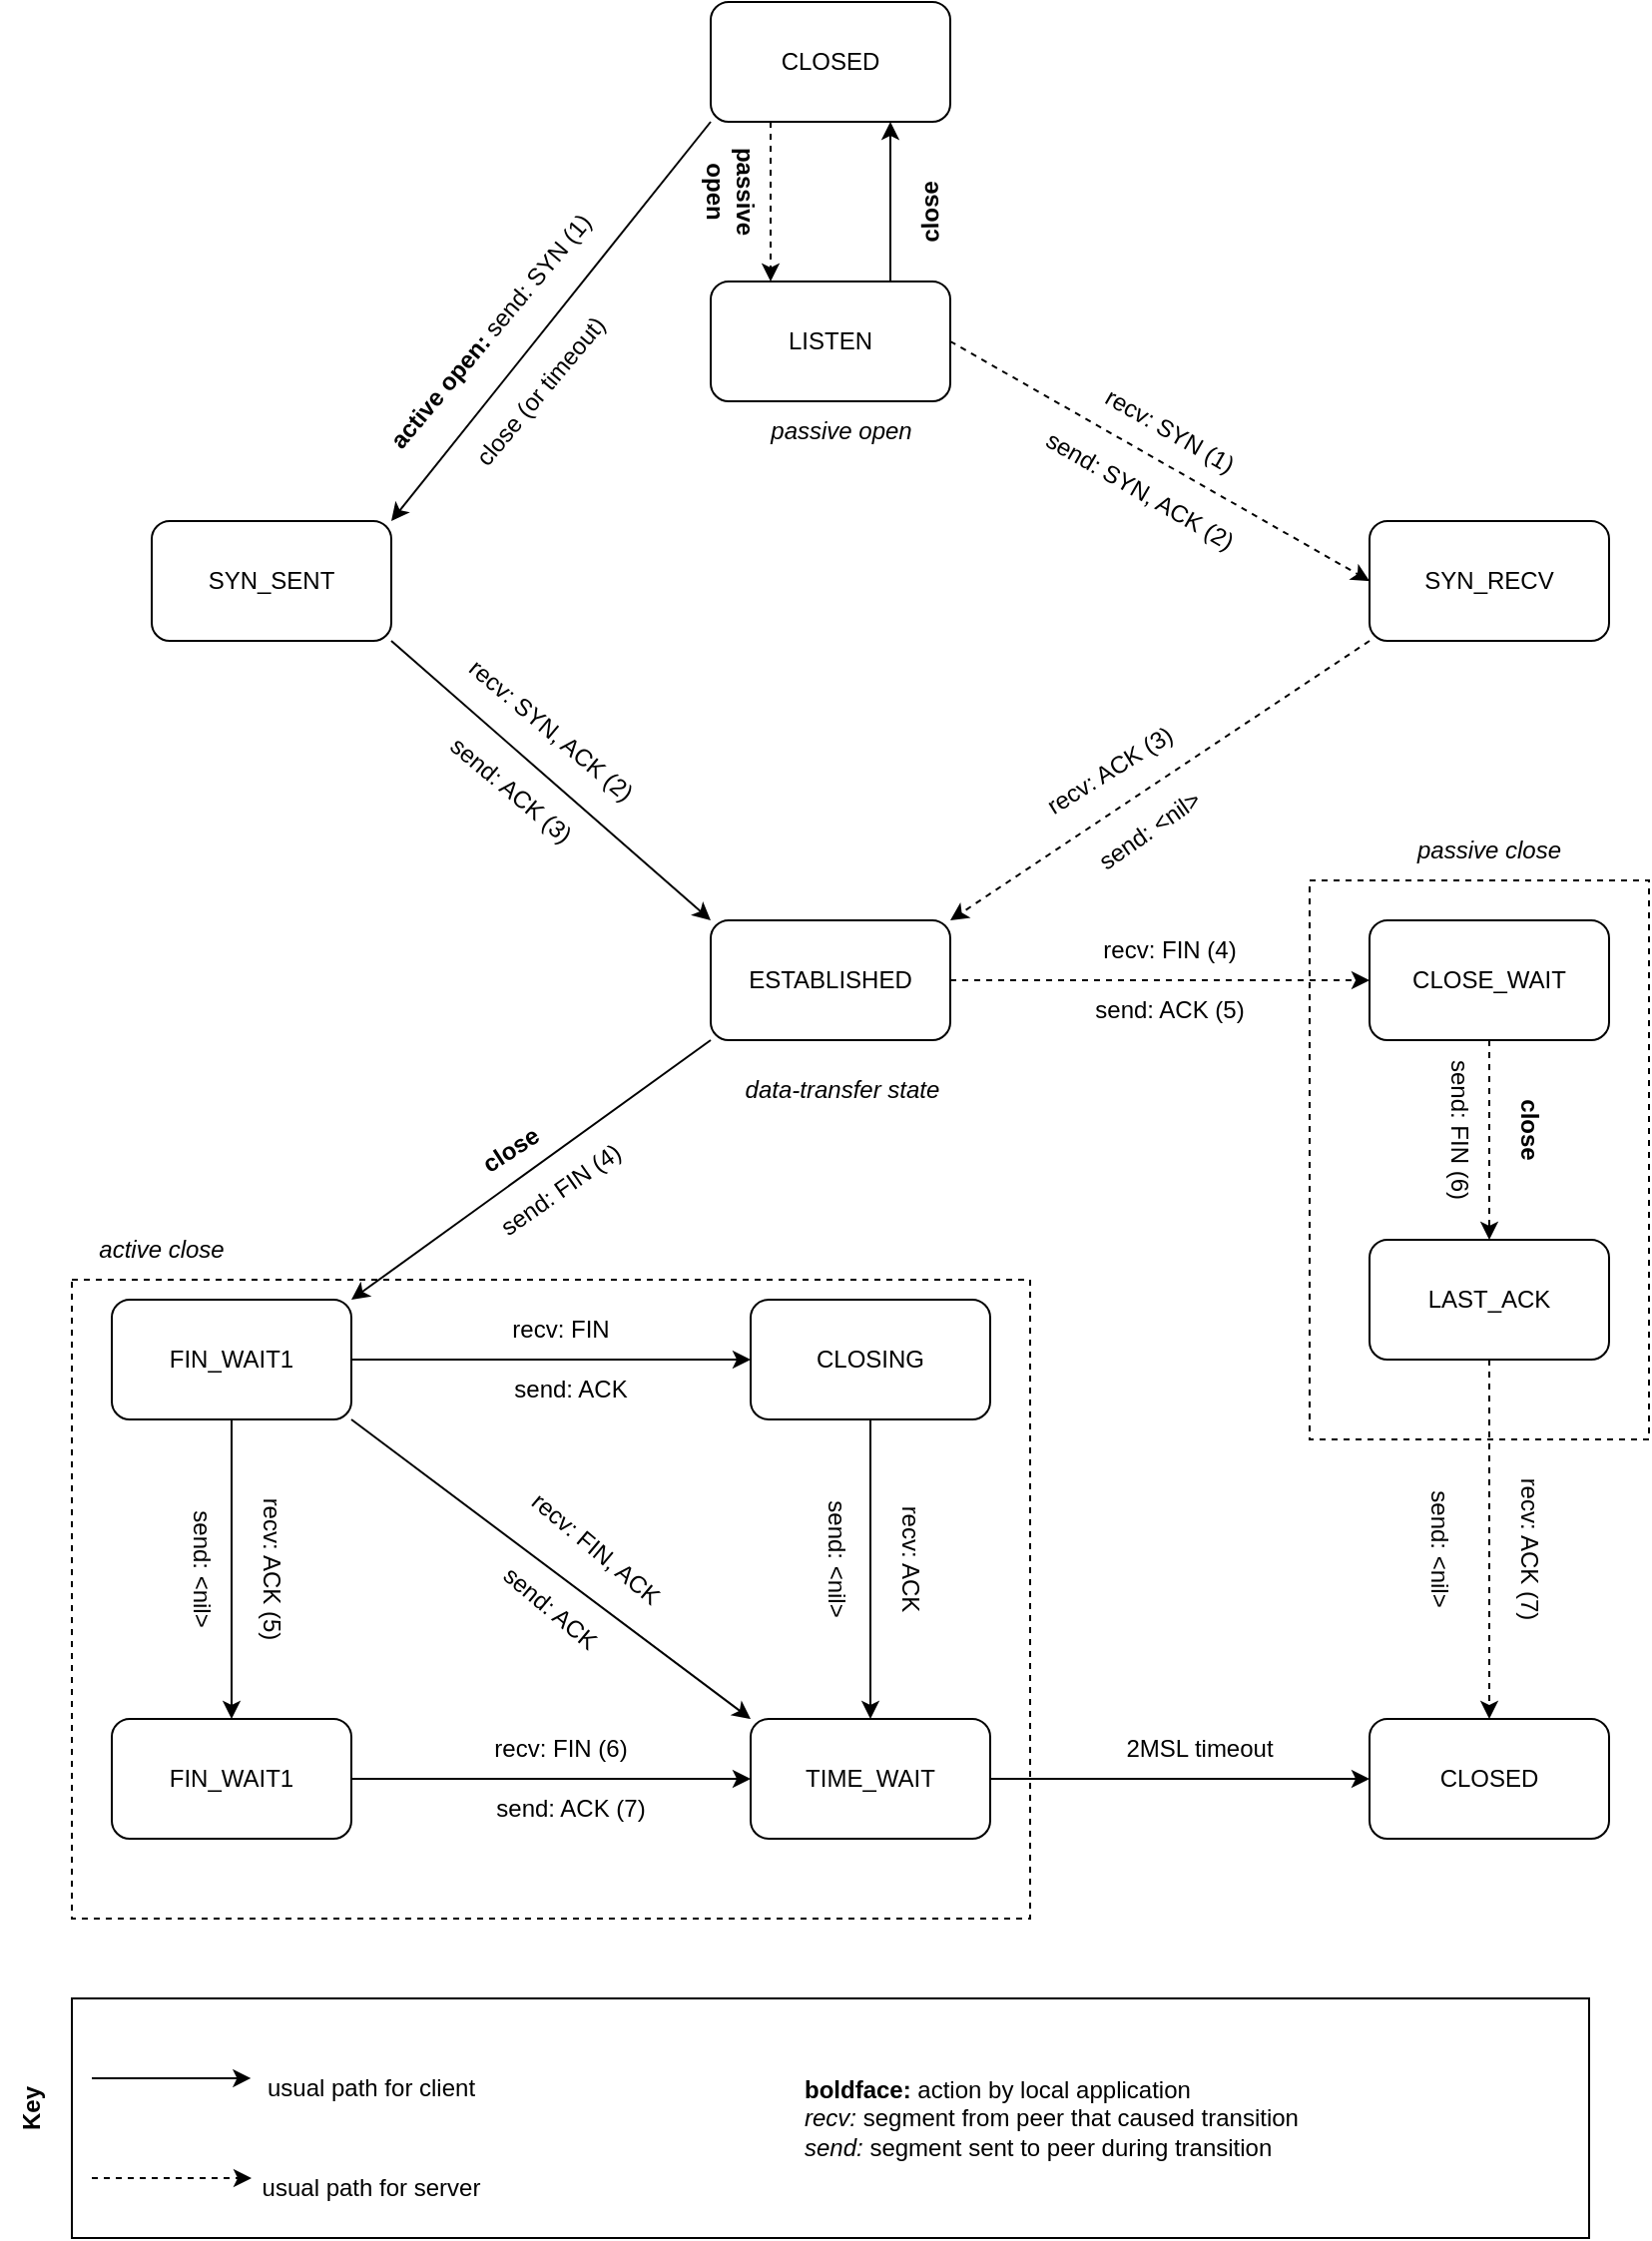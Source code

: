 <mxfile version="27.1.1">
  <diagram name="Page-1" id="3ZngSQx3QDIN_D5j1vdW">
    <mxGraphModel dx="1595" dy="898" grid="1" gridSize="10" guides="1" tooltips="1" connect="1" arrows="1" fold="1" page="1" pageScale="1" pageWidth="850" pageHeight="1100" math="0" shadow="0">
      <root>
        <mxCell id="0" />
        <mxCell id="1" parent="0" />
        <mxCell id="7s9qfy1FpKt1Sq4vfBmT-72" value="" style="rounded=0;whiteSpace=wrap;html=1;dashed=1;" vertex="1" parent="1">
          <mxGeometry x="660" y="520" width="170" height="280" as="geometry" />
        </mxCell>
        <mxCell id="7s9qfy1FpKt1Sq4vfBmT-10" style="edgeStyle=orthogonalEdgeStyle;rounded=0;orthogonalLoop=1;jettySize=auto;html=1;exitX=0.25;exitY=1;exitDx=0;exitDy=0;entryX=0.25;entryY=0;entryDx=0;entryDy=0;dashed=1;" edge="1" parent="1" source="7s9qfy1FpKt1Sq4vfBmT-1" target="7s9qfy1FpKt1Sq4vfBmT-9">
          <mxGeometry relative="1" as="geometry" />
        </mxCell>
        <mxCell id="7s9qfy1FpKt1Sq4vfBmT-1" value="CLOSED" style="rounded=1;whiteSpace=wrap;html=1;" vertex="1" parent="1">
          <mxGeometry x="360" y="80" width="120" height="60" as="geometry" />
        </mxCell>
        <mxCell id="7s9qfy1FpKt1Sq4vfBmT-2" value="SYN_SENT" style="rounded=1;whiteSpace=wrap;html=1;" vertex="1" parent="1">
          <mxGeometry x="80" y="340" width="120" height="60" as="geometry" />
        </mxCell>
        <mxCell id="7s9qfy1FpKt1Sq4vfBmT-3" value="SYN_RECV" style="rounded=1;whiteSpace=wrap;html=1;" vertex="1" parent="1">
          <mxGeometry x="690" y="340" width="120" height="60" as="geometry" />
        </mxCell>
        <mxCell id="7s9qfy1FpKt1Sq4vfBmT-5" value="&lt;b&gt;active open:&amp;nbsp;&lt;/b&gt;send: SYN (1)" style="text;html=1;align=center;verticalAlign=middle;whiteSpace=wrap;rounded=0;rotation=-50;" vertex="1" parent="1">
          <mxGeometry x="170" y="230" width="160" height="30" as="geometry" />
        </mxCell>
        <mxCell id="7s9qfy1FpKt1Sq4vfBmT-6" value="close (or timeout)" style="text;html=1;align=center;verticalAlign=middle;whiteSpace=wrap;rounded=0;rotation=-50;" vertex="1" parent="1">
          <mxGeometry x="210" y="260" width="130" height="30" as="geometry" />
        </mxCell>
        <mxCell id="7s9qfy1FpKt1Sq4vfBmT-11" style="edgeStyle=orthogonalEdgeStyle;rounded=0;orthogonalLoop=1;jettySize=auto;html=1;exitX=0.75;exitY=0;exitDx=0;exitDy=0;entryX=0.75;entryY=1;entryDx=0;entryDy=0;" edge="1" parent="1" source="7s9qfy1FpKt1Sq4vfBmT-9" target="7s9qfy1FpKt1Sq4vfBmT-1">
          <mxGeometry relative="1" as="geometry" />
        </mxCell>
        <mxCell id="7s9qfy1FpKt1Sq4vfBmT-9" value="LISTEN" style="rounded=1;whiteSpace=wrap;html=1;" vertex="1" parent="1">
          <mxGeometry x="360" y="220" width="120" height="60" as="geometry" />
        </mxCell>
        <mxCell id="7s9qfy1FpKt1Sq4vfBmT-12" value="&lt;b&gt;passive open&lt;/b&gt;" style="text;html=1;align=center;verticalAlign=middle;whiteSpace=wrap;rounded=0;rotation=90;" vertex="1" parent="1">
          <mxGeometry x="340" y="160" width="60" height="30" as="geometry" />
        </mxCell>
        <mxCell id="7s9qfy1FpKt1Sq4vfBmT-14" value="&lt;b&gt;close&lt;/b&gt;" style="text;html=1;align=center;verticalAlign=middle;whiteSpace=wrap;rounded=0;rotation=-91;" vertex="1" parent="1">
          <mxGeometry x="440" y="170" width="60" height="30" as="geometry" />
        </mxCell>
        <mxCell id="7s9qfy1FpKt1Sq4vfBmT-15" value="&lt;i&gt;passive open&lt;/i&gt;" style="text;html=1;align=center;verticalAlign=middle;whiteSpace=wrap;rounded=0;" vertex="1" parent="1">
          <mxGeometry x="388" y="280" width="75" height="30" as="geometry" />
        </mxCell>
        <mxCell id="7s9qfy1FpKt1Sq4vfBmT-17" value="" style="endArrow=classic;html=1;rounded=0;entryX=0;entryY=0.5;entryDx=0;entryDy=0;exitX=1;exitY=0.5;exitDx=0;exitDy=0;dashed=1;" edge="1" parent="1" source="7s9qfy1FpKt1Sq4vfBmT-9" target="7s9qfy1FpKt1Sq4vfBmT-3">
          <mxGeometry width="50" height="50" relative="1" as="geometry">
            <mxPoint x="380" y="450" as="sourcePoint" />
            <mxPoint x="430" y="400" as="targetPoint" />
          </mxGeometry>
        </mxCell>
        <mxCell id="7s9qfy1FpKt1Sq4vfBmT-18" value="recv: SYN (1)" style="text;html=1;align=center;verticalAlign=middle;whiteSpace=wrap;rounded=0;rotation=30;" vertex="1" parent="1">
          <mxGeometry x="550" y="280" width="80" height="30" as="geometry" />
        </mxCell>
        <mxCell id="7s9qfy1FpKt1Sq4vfBmT-19" value="send: SYN, ACK (2)" style="text;html=1;align=center;verticalAlign=middle;whiteSpace=wrap;rounded=0;rotation=30;" vertex="1" parent="1">
          <mxGeometry x="520" y="310" width="110" height="30" as="geometry" />
        </mxCell>
        <mxCell id="7s9qfy1FpKt1Sq4vfBmT-28" style="edgeStyle=orthogonalEdgeStyle;rounded=0;orthogonalLoop=1;jettySize=auto;html=1;exitX=1;exitY=0.5;exitDx=0;exitDy=0;entryX=0;entryY=0.5;entryDx=0;entryDy=0;dashed=1;" edge="1" parent="1" source="7s9qfy1FpKt1Sq4vfBmT-20" target="7s9qfy1FpKt1Sq4vfBmT-27">
          <mxGeometry relative="1" as="geometry" />
        </mxCell>
        <mxCell id="7s9qfy1FpKt1Sq4vfBmT-20" value="ESTABLISHED" style="rounded=1;whiteSpace=wrap;html=1;" vertex="1" parent="1">
          <mxGeometry x="360" y="540" width="120" height="60" as="geometry" />
        </mxCell>
        <mxCell id="7s9qfy1FpKt1Sq4vfBmT-21" value="" style="endArrow=classic;html=1;rounded=0;exitX=1;exitY=1;exitDx=0;exitDy=0;entryX=0;entryY=0;entryDx=0;entryDy=0;" edge="1" parent="1" source="7s9qfy1FpKt1Sq4vfBmT-2" target="7s9qfy1FpKt1Sq4vfBmT-20">
          <mxGeometry width="50" height="50" relative="1" as="geometry">
            <mxPoint x="380" y="450" as="sourcePoint" />
            <mxPoint x="430" y="400" as="targetPoint" />
          </mxGeometry>
        </mxCell>
        <mxCell id="7s9qfy1FpKt1Sq4vfBmT-22" value="" style="endArrow=classic;html=1;rounded=0;exitX=0;exitY=1;exitDx=0;exitDy=0;entryX=1;entryY=0;entryDx=0;entryDy=0;dashed=1;" edge="1" parent="1" source="7s9qfy1FpKt1Sq4vfBmT-3" target="7s9qfy1FpKt1Sq4vfBmT-20">
          <mxGeometry width="50" height="50" relative="1" as="geometry">
            <mxPoint x="380" y="450" as="sourcePoint" />
            <mxPoint x="430" y="400" as="targetPoint" />
          </mxGeometry>
        </mxCell>
        <mxCell id="7s9qfy1FpKt1Sq4vfBmT-23" value="recv: SYN, ACK (2)" style="text;html=1;align=center;verticalAlign=middle;whiteSpace=wrap;rounded=0;rotation=40;" vertex="1" parent="1">
          <mxGeometry x="220" y="430" width="120" height="30" as="geometry" />
        </mxCell>
        <mxCell id="7s9qfy1FpKt1Sq4vfBmT-24" value="send: ACK (3)" style="text;html=1;align=center;verticalAlign=middle;whiteSpace=wrap;rounded=0;rotation=40;" vertex="1" parent="1">
          <mxGeometry x="200.004" y="459.998" width="120" height="30" as="geometry" />
        </mxCell>
        <mxCell id="7s9qfy1FpKt1Sq4vfBmT-25" value="recv: ACK (3)" style="text;html=1;align=center;verticalAlign=middle;whiteSpace=wrap;rounded=0;rotation=-32;" vertex="1" parent="1">
          <mxGeometry x="500.004" y="449.998" width="120" height="30" as="geometry" />
        </mxCell>
        <mxCell id="7s9qfy1FpKt1Sq4vfBmT-26" value="send: &amp;lt;nil&amp;gt;" style="text;html=1;align=center;verticalAlign=middle;whiteSpace=wrap;rounded=0;rotation=-35;" vertex="1" parent="1">
          <mxGeometry x="520.004" y="479.998" width="120" height="30" as="geometry" />
        </mxCell>
        <mxCell id="7s9qfy1FpKt1Sq4vfBmT-56" style="edgeStyle=orthogonalEdgeStyle;rounded=0;orthogonalLoop=1;jettySize=auto;html=1;exitX=0.5;exitY=1;exitDx=0;exitDy=0;entryX=0.5;entryY=0;entryDx=0;entryDy=0;dashed=1;" edge="1" parent="1" source="7s9qfy1FpKt1Sq4vfBmT-27" target="7s9qfy1FpKt1Sq4vfBmT-55">
          <mxGeometry relative="1" as="geometry" />
        </mxCell>
        <mxCell id="7s9qfy1FpKt1Sq4vfBmT-27" value="CLOSE_WAIT" style="rounded=1;whiteSpace=wrap;html=1;" vertex="1" parent="1">
          <mxGeometry x="690" y="540" width="120" height="60" as="geometry" />
        </mxCell>
        <mxCell id="7s9qfy1FpKt1Sq4vfBmT-29" value="recv: FIN (4)" style="text;html=1;align=center;verticalAlign=middle;whiteSpace=wrap;rounded=0;" vertex="1" parent="1">
          <mxGeometry x="550" y="540" width="80" height="30" as="geometry" />
        </mxCell>
        <mxCell id="7s9qfy1FpKt1Sq4vfBmT-30" value="send: ACK (5)" style="text;html=1;align=center;verticalAlign=middle;whiteSpace=wrap;rounded=0;" vertex="1" parent="1">
          <mxGeometry x="550" y="570" width="80" height="30" as="geometry" />
        </mxCell>
        <mxCell id="7s9qfy1FpKt1Sq4vfBmT-31" value="" style="rounded=0;whiteSpace=wrap;html=1;dashed=1;" vertex="1" parent="1">
          <mxGeometry x="40" y="720" width="480" height="320" as="geometry" />
        </mxCell>
        <mxCell id="7s9qfy1FpKt1Sq4vfBmT-38" style="edgeStyle=orthogonalEdgeStyle;rounded=0;orthogonalLoop=1;jettySize=auto;html=1;exitX=1;exitY=0.5;exitDx=0;exitDy=0;" edge="1" parent="1" source="7s9qfy1FpKt1Sq4vfBmT-32" target="7s9qfy1FpKt1Sq4vfBmT-37">
          <mxGeometry relative="1" as="geometry" />
        </mxCell>
        <mxCell id="7s9qfy1FpKt1Sq4vfBmT-44" style="edgeStyle=orthogonalEdgeStyle;rounded=0;orthogonalLoop=1;jettySize=auto;html=1;exitX=0.5;exitY=1;exitDx=0;exitDy=0;entryX=0.5;entryY=0;entryDx=0;entryDy=0;" edge="1" parent="1" source="7s9qfy1FpKt1Sq4vfBmT-32" target="7s9qfy1FpKt1Sq4vfBmT-43">
          <mxGeometry relative="1" as="geometry" />
        </mxCell>
        <mxCell id="7s9qfy1FpKt1Sq4vfBmT-32" value="FIN_WAIT1" style="rounded=1;whiteSpace=wrap;html=1;" vertex="1" parent="1">
          <mxGeometry x="60" y="730" width="120" height="60" as="geometry" />
        </mxCell>
        <mxCell id="7s9qfy1FpKt1Sq4vfBmT-33" value="" style="endArrow=classic;html=1;rounded=0;entryX=1;entryY=0;entryDx=0;entryDy=0;exitX=0;exitY=1;exitDx=0;exitDy=0;" edge="1" parent="1" source="7s9qfy1FpKt1Sq4vfBmT-20" target="7s9qfy1FpKt1Sq4vfBmT-32">
          <mxGeometry width="50" height="50" relative="1" as="geometry">
            <mxPoint x="380" y="680" as="sourcePoint" />
            <mxPoint x="430" y="630" as="targetPoint" />
          </mxGeometry>
        </mxCell>
        <mxCell id="7s9qfy1FpKt1Sq4vfBmT-34" value="&lt;b&gt;close&lt;/b&gt;" style="text;html=1;align=center;verticalAlign=middle;whiteSpace=wrap;rounded=0;rotation=-33;" vertex="1" parent="1">
          <mxGeometry x="230" y="640" width="60" height="30" as="geometry" />
        </mxCell>
        <mxCell id="7s9qfy1FpKt1Sq4vfBmT-35" value="send: FIN (4)" style="text;html=1;align=center;verticalAlign=middle;whiteSpace=wrap;rounded=0;rotation=-35;" vertex="1" parent="1">
          <mxGeometry x="240" y="660" width="90" height="30" as="geometry" />
        </mxCell>
        <mxCell id="7s9qfy1FpKt1Sq4vfBmT-36" value="&lt;i&gt;active close&lt;/i&gt;" style="text;html=1;align=center;verticalAlign=middle;whiteSpace=wrap;rounded=0;" vertex="1" parent="1">
          <mxGeometry x="40" y="690" width="90" height="30" as="geometry" />
        </mxCell>
        <mxCell id="7s9qfy1FpKt1Sq4vfBmT-42" style="edgeStyle=orthogonalEdgeStyle;rounded=0;orthogonalLoop=1;jettySize=auto;html=1;exitX=0.5;exitY=1;exitDx=0;exitDy=0;entryX=0.5;entryY=0;entryDx=0;entryDy=0;" edge="1" parent="1" source="7s9qfy1FpKt1Sq4vfBmT-37" target="7s9qfy1FpKt1Sq4vfBmT-41">
          <mxGeometry relative="1" as="geometry" />
        </mxCell>
        <mxCell id="7s9qfy1FpKt1Sq4vfBmT-37" value="CLOSING" style="rounded=1;whiteSpace=wrap;html=1;" vertex="1" parent="1">
          <mxGeometry x="380" y="730" width="120" height="60" as="geometry" />
        </mxCell>
        <mxCell id="7s9qfy1FpKt1Sq4vfBmT-39" value="recv: FIN" style="text;html=1;align=center;verticalAlign=middle;whiteSpace=wrap;rounded=0;" vertex="1" parent="1">
          <mxGeometry x="255" y="730" width="60" height="30" as="geometry" />
        </mxCell>
        <mxCell id="7s9qfy1FpKt1Sq4vfBmT-40" value="send: ACK" style="text;html=1;align=center;verticalAlign=middle;whiteSpace=wrap;rounded=0;" vertex="1" parent="1">
          <mxGeometry x="260" y="760" width="60" height="30" as="geometry" />
        </mxCell>
        <mxCell id="7s9qfy1FpKt1Sq4vfBmT-61" style="edgeStyle=orthogonalEdgeStyle;rounded=0;orthogonalLoop=1;jettySize=auto;html=1;exitX=1;exitY=0.5;exitDx=0;exitDy=0;entryX=0;entryY=0.5;entryDx=0;entryDy=0;" edge="1" parent="1" source="7s9qfy1FpKt1Sq4vfBmT-41" target="7s9qfy1FpKt1Sq4vfBmT-59">
          <mxGeometry relative="1" as="geometry" />
        </mxCell>
        <mxCell id="7s9qfy1FpKt1Sq4vfBmT-41" value="TIME_WAIT" style="rounded=1;whiteSpace=wrap;html=1;" vertex="1" parent="1">
          <mxGeometry x="380" y="940" width="120" height="60" as="geometry" />
        </mxCell>
        <mxCell id="7s9qfy1FpKt1Sq4vfBmT-45" style="edgeStyle=orthogonalEdgeStyle;rounded=0;orthogonalLoop=1;jettySize=auto;html=1;exitX=1;exitY=0.5;exitDx=0;exitDy=0;entryX=0;entryY=0.5;entryDx=0;entryDy=0;" edge="1" parent="1" source="7s9qfy1FpKt1Sq4vfBmT-43" target="7s9qfy1FpKt1Sq4vfBmT-41">
          <mxGeometry relative="1" as="geometry" />
        </mxCell>
        <mxCell id="7s9qfy1FpKt1Sq4vfBmT-43" value="FIN_WAIT1" style="rounded=1;whiteSpace=wrap;html=1;" vertex="1" parent="1">
          <mxGeometry x="60" y="940" width="120" height="60" as="geometry" />
        </mxCell>
        <mxCell id="7s9qfy1FpKt1Sq4vfBmT-46" value="recv: ACK (5)" style="text;html=1;align=center;verticalAlign=middle;whiteSpace=wrap;rounded=0;rotation=90;" vertex="1" parent="1">
          <mxGeometry x="95" y="850" width="90" height="30" as="geometry" />
        </mxCell>
        <mxCell id="7s9qfy1FpKt1Sq4vfBmT-47" value="send: &amp;lt;nil&amp;gt;" style="text;html=1;align=center;verticalAlign=middle;whiteSpace=wrap;rounded=0;rotation=90;" vertex="1" parent="1">
          <mxGeometry x="60" y="850" width="90" height="30" as="geometry" />
        </mxCell>
        <mxCell id="7s9qfy1FpKt1Sq4vfBmT-48" value="recv: FIN (6)" style="text;html=1;align=center;verticalAlign=middle;whiteSpace=wrap;rounded=0;" vertex="1" parent="1">
          <mxGeometry x="240" y="940" width="90" height="30" as="geometry" />
        </mxCell>
        <mxCell id="7s9qfy1FpKt1Sq4vfBmT-49" value="send: ACK (7)" style="text;html=1;align=center;verticalAlign=middle;whiteSpace=wrap;rounded=0;" vertex="1" parent="1">
          <mxGeometry x="245" y="970" width="90" height="30" as="geometry" />
        </mxCell>
        <mxCell id="7s9qfy1FpKt1Sq4vfBmT-50" value="" style="endArrow=classic;html=1;rounded=0;exitX=1;exitY=1;exitDx=0;exitDy=0;entryX=0;entryY=0;entryDx=0;entryDy=0;" edge="1" parent="1" source="7s9qfy1FpKt1Sq4vfBmT-32" target="7s9qfy1FpKt1Sq4vfBmT-41">
          <mxGeometry width="50" height="50" relative="1" as="geometry">
            <mxPoint x="380" y="680" as="sourcePoint" />
            <mxPoint x="430" y="630" as="targetPoint" />
          </mxGeometry>
        </mxCell>
        <mxCell id="7s9qfy1FpKt1Sq4vfBmT-51" value="recv: FIN, ACK" style="text;html=1;align=center;verticalAlign=middle;whiteSpace=wrap;rounded=0;rotation=40;" vertex="1" parent="1">
          <mxGeometry x="255" y="840" width="95" height="30" as="geometry" />
        </mxCell>
        <mxCell id="7s9qfy1FpKt1Sq4vfBmT-52" value="send: ACK" style="text;html=1;align=center;verticalAlign=middle;whiteSpace=wrap;rounded=0;rotation=40;" vertex="1" parent="1">
          <mxGeometry x="232.499" y="870.003" width="95" height="30" as="geometry" />
        </mxCell>
        <mxCell id="7s9qfy1FpKt1Sq4vfBmT-53" value="recv: ACK" style="text;html=1;align=center;verticalAlign=middle;whiteSpace=wrap;rounded=0;rotation=90;" vertex="1" parent="1">
          <mxGeometry x="425" y="845" width="70" height="30" as="geometry" />
        </mxCell>
        <mxCell id="7s9qfy1FpKt1Sq4vfBmT-54" value="send: &amp;lt;nil&amp;gt;" style="text;html=1;align=center;verticalAlign=middle;whiteSpace=wrap;rounded=0;rotation=90;" vertex="1" parent="1">
          <mxGeometry x="388" y="845" width="70" height="30" as="geometry" />
        </mxCell>
        <mxCell id="7s9qfy1FpKt1Sq4vfBmT-60" style="edgeStyle=orthogonalEdgeStyle;rounded=0;orthogonalLoop=1;jettySize=auto;html=1;exitX=0.5;exitY=1;exitDx=0;exitDy=0;entryX=0.5;entryY=0;entryDx=0;entryDy=0;dashed=1;" edge="1" parent="1" source="7s9qfy1FpKt1Sq4vfBmT-55" target="7s9qfy1FpKt1Sq4vfBmT-59">
          <mxGeometry relative="1" as="geometry" />
        </mxCell>
        <mxCell id="7s9qfy1FpKt1Sq4vfBmT-55" value="LAST_ACK" style="rounded=1;whiteSpace=wrap;html=1;" vertex="1" parent="1">
          <mxGeometry x="690" y="700" width="120" height="60" as="geometry" />
        </mxCell>
        <mxCell id="7s9qfy1FpKt1Sq4vfBmT-57" value="&lt;b&gt;close&lt;/b&gt;" style="text;html=1;align=center;verticalAlign=middle;whiteSpace=wrap;rounded=0;rotation=90;" vertex="1" parent="1">
          <mxGeometry x="740" y="630" width="60" height="30" as="geometry" />
        </mxCell>
        <mxCell id="7s9qfy1FpKt1Sq4vfBmT-58" value="send: FIN (6)" style="text;html=1;align=center;verticalAlign=middle;whiteSpace=wrap;rounded=0;rotation=90;" vertex="1" parent="1">
          <mxGeometry x="690" y="630" width="90" height="30" as="geometry" />
        </mxCell>
        <mxCell id="7s9qfy1FpKt1Sq4vfBmT-59" value="CLOSED" style="rounded=1;whiteSpace=wrap;html=1;" vertex="1" parent="1">
          <mxGeometry x="690" y="940" width="120" height="60" as="geometry" />
        </mxCell>
        <mxCell id="7s9qfy1FpKt1Sq4vfBmT-62" value="recv: ACK (7)" style="text;html=1;align=center;verticalAlign=middle;whiteSpace=wrap;rounded=0;rotation=90;" vertex="1" parent="1">
          <mxGeometry x="725" y="840" width="90" height="30" as="geometry" />
        </mxCell>
        <mxCell id="7s9qfy1FpKt1Sq4vfBmT-63" value="send: &amp;lt;nil&amp;gt;" style="text;html=1;align=center;verticalAlign=middle;whiteSpace=wrap;rounded=0;rotation=90;" vertex="1" parent="1">
          <mxGeometry x="680" y="840" width="90" height="30" as="geometry" />
        </mxCell>
        <mxCell id="7s9qfy1FpKt1Sq4vfBmT-64" value="" style="rounded=0;whiteSpace=wrap;html=1;" vertex="1" parent="1">
          <mxGeometry x="40" y="1080" width="760" height="120" as="geometry" />
        </mxCell>
        <mxCell id="7s9qfy1FpKt1Sq4vfBmT-65" value="&lt;b&gt;Key&lt;/b&gt;" style="text;html=1;align=center;verticalAlign=middle;whiteSpace=wrap;rounded=0;rotation=-90;" vertex="1" parent="1">
          <mxGeometry x="-10" y="1120" width="60" height="30" as="geometry" />
        </mxCell>
        <mxCell id="7s9qfy1FpKt1Sq4vfBmT-66" value="" style="endArrow=classic;html=1;rounded=0;entryX=0.118;entryY=0.333;entryDx=0;entryDy=0;entryPerimeter=0;" edge="1" parent="1" target="7s9qfy1FpKt1Sq4vfBmT-64">
          <mxGeometry width="50" height="50" relative="1" as="geometry">
            <mxPoint x="50" y="1120" as="sourcePoint" />
            <mxPoint x="100" y="1070" as="targetPoint" />
          </mxGeometry>
        </mxCell>
        <mxCell id="7s9qfy1FpKt1Sq4vfBmT-67" value="" style="endArrow=classic;html=1;rounded=0;entryX=0.118;entryY=0.333;entryDx=0;entryDy=0;entryPerimeter=0;dashed=1;" edge="1" parent="1">
          <mxGeometry width="50" height="50" relative="1" as="geometry">
            <mxPoint x="50" y="1170" as="sourcePoint" />
            <mxPoint x="130" y="1170" as="targetPoint" />
          </mxGeometry>
        </mxCell>
        <mxCell id="7s9qfy1FpKt1Sq4vfBmT-68" value="usual path for client" style="text;html=1;align=center;verticalAlign=middle;whiteSpace=wrap;rounded=0;" vertex="1" parent="1">
          <mxGeometry x="130" y="1110" width="120" height="30" as="geometry" />
        </mxCell>
        <mxCell id="7s9qfy1FpKt1Sq4vfBmT-69" value="usual path for server" style="text;html=1;align=center;verticalAlign=middle;whiteSpace=wrap;rounded=0;" vertex="1" parent="1">
          <mxGeometry x="130" y="1160" width="120" height="30" as="geometry" />
        </mxCell>
        <mxCell id="7s9qfy1FpKt1Sq4vfBmT-70" value="&lt;div&gt;&lt;b&gt;boldface:&amp;nbsp;&lt;/b&gt;action by local application&lt;/div&gt;&lt;div&gt;&lt;i&gt;recv:&amp;nbsp;&lt;/i&gt;segment from peer that caused transition&lt;/div&gt;&lt;div&gt;&lt;i&gt;send:&amp;nbsp;&lt;/i&gt;segment sent to peer during transition&lt;/div&gt;" style="text;html=1;align=left;verticalAlign=middle;whiteSpace=wrap;rounded=0;" vertex="1" parent="1">
          <mxGeometry x="405" y="1090" width="275" height="100" as="geometry" />
        </mxCell>
        <mxCell id="7s9qfy1FpKt1Sq4vfBmT-71" value="&lt;i&gt;data-transfer state&lt;/i&gt;" style="text;html=1;align=center;verticalAlign=middle;whiteSpace=wrap;rounded=0;" vertex="1" parent="1">
          <mxGeometry x="369.5" y="610" width="112" height="30" as="geometry" />
        </mxCell>
        <mxCell id="7s9qfy1FpKt1Sq4vfBmT-73" value="&lt;i&gt;passive close&lt;/i&gt;" style="text;html=1;align=center;verticalAlign=middle;whiteSpace=wrap;rounded=0;" vertex="1" parent="1">
          <mxGeometry x="710" y="490" width="80" height="30" as="geometry" />
        </mxCell>
        <mxCell id="7s9qfy1FpKt1Sq4vfBmT-74" value="2MSL timeout" style="text;html=1;align=center;verticalAlign=middle;whiteSpace=wrap;rounded=0;" vertex="1" parent="1">
          <mxGeometry x="560" y="940" width="90" height="30" as="geometry" />
        </mxCell>
        <mxCell id="7s9qfy1FpKt1Sq4vfBmT-77" value="" style="endArrow=classic;html=1;rounded=0;entryX=1;entryY=0;entryDx=0;entryDy=0;exitX=0;exitY=1;exitDx=0;exitDy=0;" edge="1" parent="1" source="7s9qfy1FpKt1Sq4vfBmT-1" target="7s9qfy1FpKt1Sq4vfBmT-2">
          <mxGeometry width="50" height="50" relative="1" as="geometry">
            <mxPoint x="380" y="360" as="sourcePoint" />
            <mxPoint x="430" y="310" as="targetPoint" />
          </mxGeometry>
        </mxCell>
      </root>
    </mxGraphModel>
  </diagram>
</mxfile>
